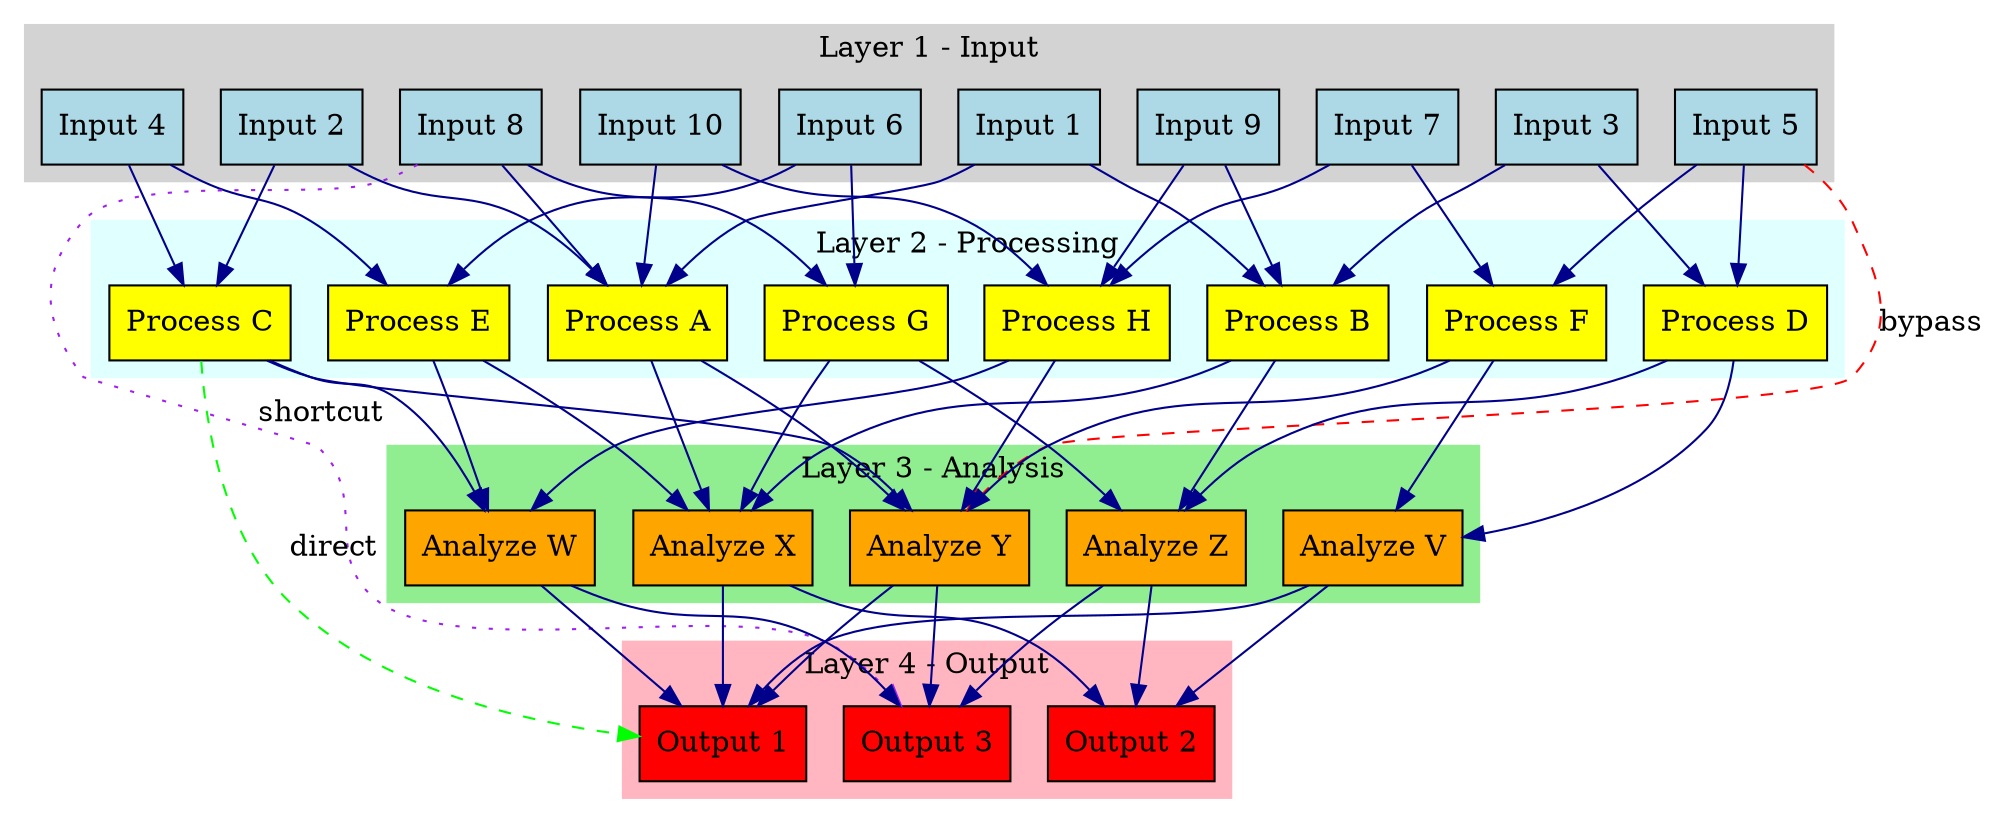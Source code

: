 digraph LargeGraph {
    rankdir=TB;
    node [shape=box, style=filled, fillcolor=lightblue];
    edge [color=darkblue];
    
    // Create a large graph with many nodes and edges
    subgraph cluster_layer1 {
        label="Layer 1 - Input";
        style=filled;
        color=lightgray;
        
        n1_1 [label="Input 1"];
        n1_2 [label="Input 2"];
        n1_3 [label="Input 3"];
        n1_4 [label="Input 4"];
        n1_5 [label="Input 5"];
        n1_6 [label="Input 6"];
        n1_7 [label="Input 7"];
        n1_8 [label="Input 8"];
        n1_9 [label="Input 9"];
        n1_10 [label="Input 10"];
    }
    
    subgraph cluster_layer2 {
        label="Layer 2 - Processing";
        style=filled;
        color=lightcyan;
        
        n2_1 [label="Process A", fillcolor=yellow];
        n2_2 [label="Process B", fillcolor=yellow];
        n2_3 [label="Process C", fillcolor=yellow];
        n2_4 [label="Process D", fillcolor=yellow];
        n2_5 [label="Process E", fillcolor=yellow];
        n2_6 [label="Process F", fillcolor=yellow];
        n2_7 [label="Process G", fillcolor=yellow];
        n2_8 [label="Process H", fillcolor=yellow];
    }
    
    subgraph cluster_layer3 {
        label="Layer 3 - Analysis";
        style=filled;
        color=lightgreen;
        
        n3_1 [label="Analyze X", fillcolor=orange];
        n3_2 [label="Analyze Y", fillcolor=orange];
        n3_3 [label="Analyze Z", fillcolor=orange];
        n3_4 [label="Analyze W", fillcolor=orange];
        n3_5 [label="Analyze V", fillcolor=orange];
    }
    
    subgraph cluster_layer4 {
        label="Layer 4 - Output";
        style=filled;
        color=lightpink;
        
        n4_1 [label="Output 1", fillcolor=red];
        n4_2 [label="Output 2", fillcolor=red];
        n4_3 [label="Output 3", fillcolor=red];
    }
    
    // Layer 1 to Layer 2 connections
    n1_1 -> n2_1; n1_1 -> n2_2;
    n1_2 -> n2_1; n1_2 -> n2_3;
    n1_3 -> n2_2; n1_3 -> n2_4;
    n1_4 -> n2_3; n1_4 -> n2_5;
    n1_5 -> n2_4; n1_5 -> n2_6;
    n1_6 -> n2_5; n1_6 -> n2_7;
    n1_7 -> n2_6; n1_7 -> n2_8;
    n1_8 -> n2_7; n1_8 -> n2_1;
    n1_9 -> n2_8; n1_9 -> n2_2;
    n1_10 -> n2_1; n1_10 -> n2_8;
    
    // Layer 2 to Layer 3 connections
    n2_1 -> n3_1; n2_1 -> n3_2;
    n2_2 -> n3_1; n2_2 -> n3_3;
    n2_3 -> n3_2; n2_3 -> n3_4;
    n2_4 -> n3_3; n2_4 -> n3_5;
    n2_5 -> n3_4; n2_5 -> n3_1;
    n2_6 -> n3_5; n2_6 -> n3_2;
    n2_7 -> n3_1; n2_7 -> n3_3;
    n2_8 -> n3_2; n2_8 -> n3_4;
    
    // Layer 3 to Layer 4 connections
    n3_1 -> n4_1; n3_1 -> n4_2;
    n3_2 -> n4_1; n3_2 -> n4_3;
    n3_3 -> n4_2; n3_3 -> n4_3;
    n3_4 -> n4_1; n3_4 -> n4_3;
    n3_5 -> n4_2; n3_5 -> n4_1;
    
    // Some cross-layer connections for complexity
    n1_5 -> n3_2 [style=dashed, color=red, label="bypass"];
    n2_3 -> n4_1 [style=dashed, color=green, label="direct"];
    n1_8 -> n4_3 [style=dotted, color=purple, label="shortcut"];
}